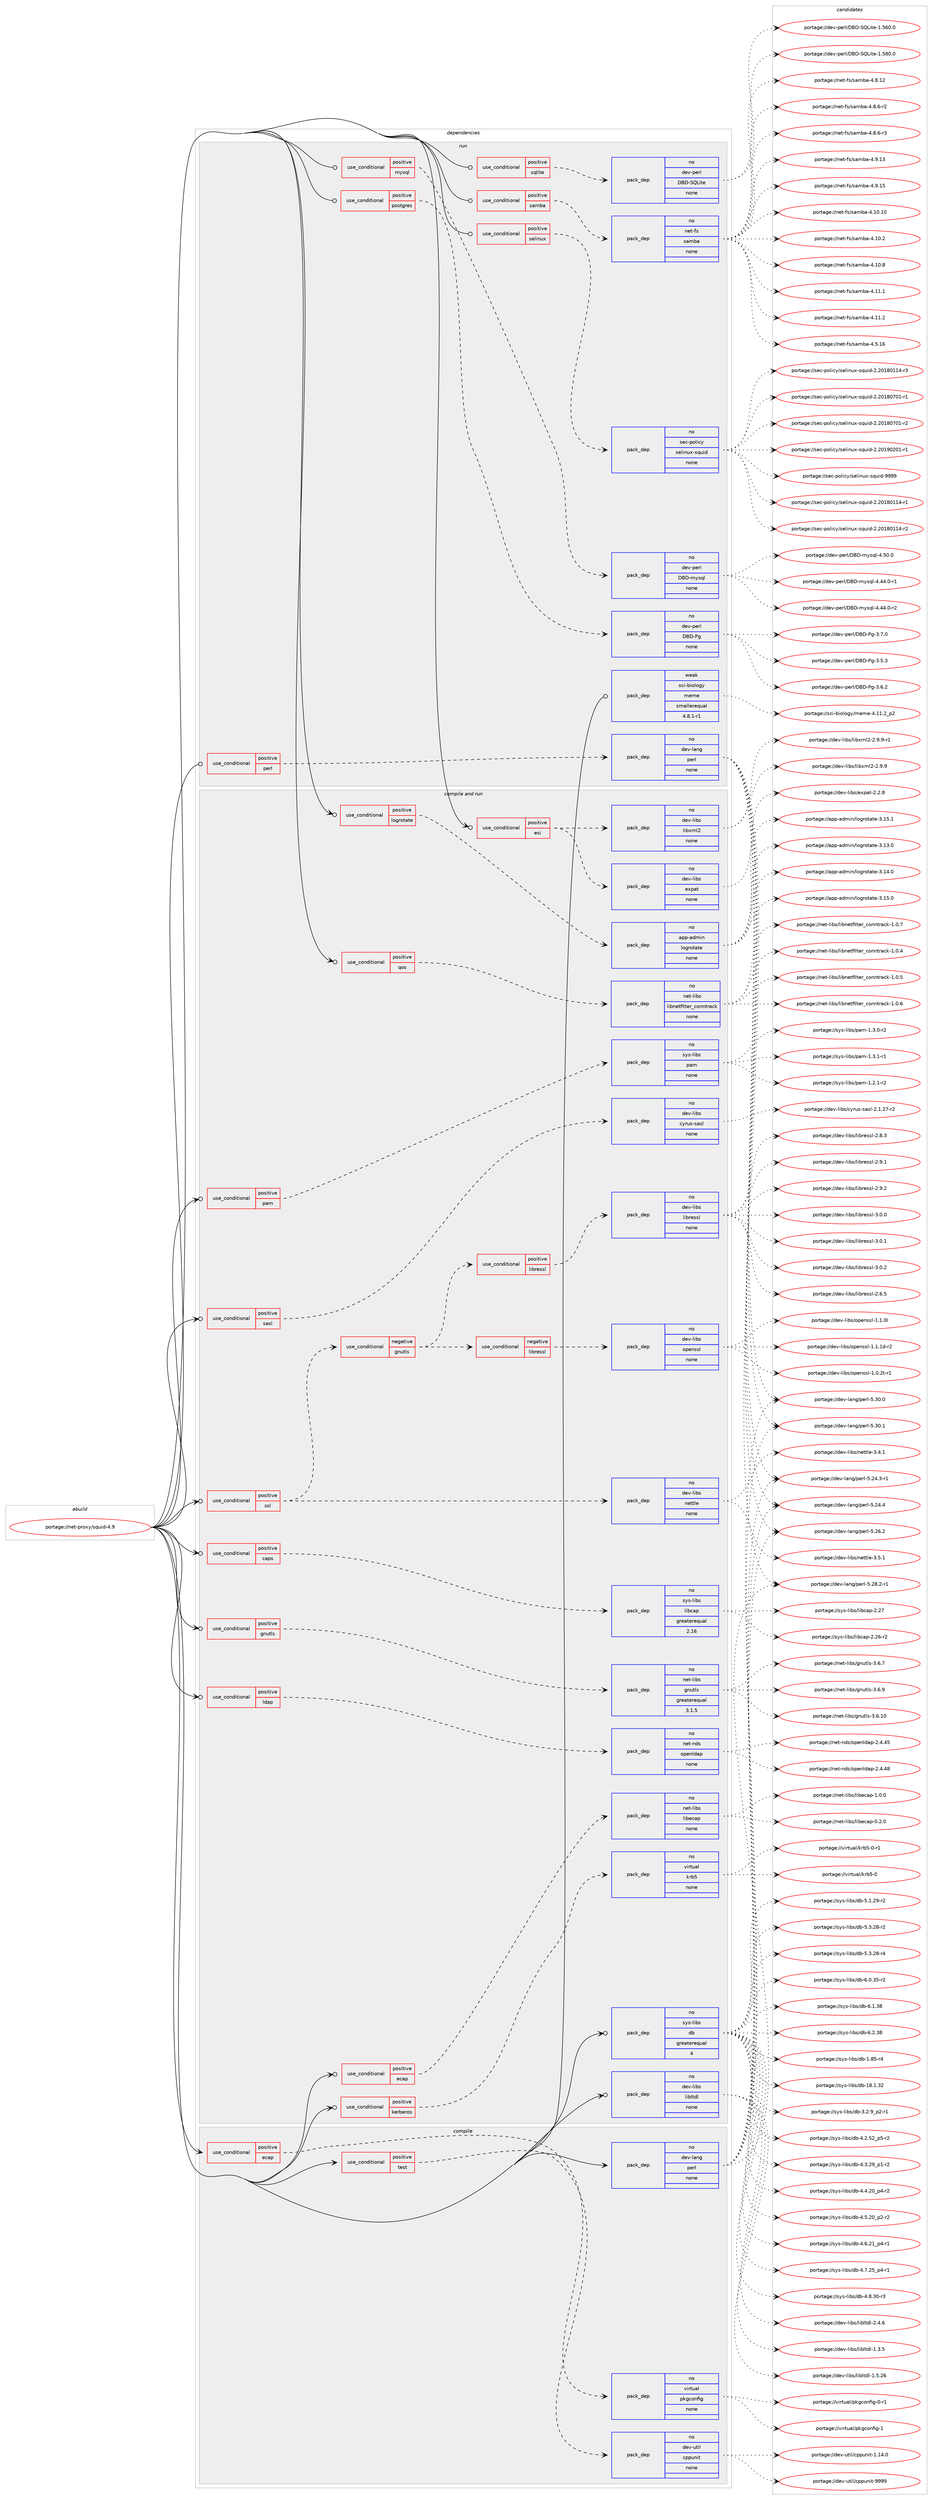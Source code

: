 digraph prolog {

# *************
# Graph options
# *************

newrank=true;
concentrate=true;
compound=true;
graph [rankdir=LR,fontname=Helvetica,fontsize=10,ranksep=1.5];#, ranksep=2.5, nodesep=0.2];
edge  [arrowhead=vee];
node  [fontname=Helvetica,fontsize=10];

# **********
# The ebuild
# **********

subgraph cluster_leftcol {
color=gray;
rank=same;
label=<<i>ebuild</i>>;
id [label="portage://net-proxy/squid-4.9", color=red, width=4, href="../net-proxy/squid-4.9.svg"];
}

# ****************
# The dependencies
# ****************

subgraph cluster_midcol {
color=gray;
label=<<i>dependencies</i>>;
subgraph cluster_compile {
fillcolor="#eeeeee";
style=filled;
label=<<i>compile</i>>;
subgraph cond93851 {
dependency375282 [label=<<TABLE BORDER="0" CELLBORDER="1" CELLSPACING="0" CELLPADDING="4"><TR><TD ROWSPAN="3" CELLPADDING="10">use_conditional</TD></TR><TR><TD>positive</TD></TR><TR><TD>ecap</TD></TR></TABLE>>, shape=none, color=red];
subgraph pack275087 {
dependency375283 [label=<<TABLE BORDER="0" CELLBORDER="1" CELLSPACING="0" CELLPADDING="4" WIDTH="220"><TR><TD ROWSPAN="6" CELLPADDING="30">pack_dep</TD></TR><TR><TD WIDTH="110">no</TD></TR><TR><TD>virtual</TD></TR><TR><TD>pkgconfig</TD></TR><TR><TD>none</TD></TR><TR><TD></TD></TR></TABLE>>, shape=none, color=blue];
}
dependency375282:e -> dependency375283:w [weight=20,style="dashed",arrowhead="vee"];
}
id:e -> dependency375282:w [weight=20,style="solid",arrowhead="vee"];
subgraph cond93852 {
dependency375284 [label=<<TABLE BORDER="0" CELLBORDER="1" CELLSPACING="0" CELLPADDING="4"><TR><TD ROWSPAN="3" CELLPADDING="10">use_conditional</TD></TR><TR><TD>positive</TD></TR><TR><TD>test</TD></TR></TABLE>>, shape=none, color=red];
subgraph pack275088 {
dependency375285 [label=<<TABLE BORDER="0" CELLBORDER="1" CELLSPACING="0" CELLPADDING="4" WIDTH="220"><TR><TD ROWSPAN="6" CELLPADDING="30">pack_dep</TD></TR><TR><TD WIDTH="110">no</TD></TR><TR><TD>dev-util</TD></TR><TR><TD>cppunit</TD></TR><TR><TD>none</TD></TR><TR><TD></TD></TR></TABLE>>, shape=none, color=blue];
}
dependency375284:e -> dependency375285:w [weight=20,style="dashed",arrowhead="vee"];
}
id:e -> dependency375284:w [weight=20,style="solid",arrowhead="vee"];
subgraph pack275089 {
dependency375286 [label=<<TABLE BORDER="0" CELLBORDER="1" CELLSPACING="0" CELLPADDING="4" WIDTH="220"><TR><TD ROWSPAN="6" CELLPADDING="30">pack_dep</TD></TR><TR><TD WIDTH="110">no</TD></TR><TR><TD>dev-lang</TD></TR><TR><TD>perl</TD></TR><TR><TD>none</TD></TR><TR><TD></TD></TR></TABLE>>, shape=none, color=blue];
}
id:e -> dependency375286:w [weight=20,style="solid",arrowhead="vee"];
}
subgraph cluster_compileandrun {
fillcolor="#eeeeee";
style=filled;
label=<<i>compile and run</i>>;
subgraph cond93853 {
dependency375287 [label=<<TABLE BORDER="0" CELLBORDER="1" CELLSPACING="0" CELLPADDING="4"><TR><TD ROWSPAN="3" CELLPADDING="10">use_conditional</TD></TR><TR><TD>positive</TD></TR><TR><TD>caps</TD></TR></TABLE>>, shape=none, color=red];
subgraph pack275090 {
dependency375288 [label=<<TABLE BORDER="0" CELLBORDER="1" CELLSPACING="0" CELLPADDING="4" WIDTH="220"><TR><TD ROWSPAN="6" CELLPADDING="30">pack_dep</TD></TR><TR><TD WIDTH="110">no</TD></TR><TR><TD>sys-libs</TD></TR><TR><TD>libcap</TD></TR><TR><TD>greaterequal</TD></TR><TR><TD>2.16</TD></TR></TABLE>>, shape=none, color=blue];
}
dependency375287:e -> dependency375288:w [weight=20,style="dashed",arrowhead="vee"];
}
id:e -> dependency375287:w [weight=20,style="solid",arrowhead="odotvee"];
subgraph cond93854 {
dependency375289 [label=<<TABLE BORDER="0" CELLBORDER="1" CELLSPACING="0" CELLPADDING="4"><TR><TD ROWSPAN="3" CELLPADDING="10">use_conditional</TD></TR><TR><TD>positive</TD></TR><TR><TD>ecap</TD></TR></TABLE>>, shape=none, color=red];
subgraph pack275091 {
dependency375290 [label=<<TABLE BORDER="0" CELLBORDER="1" CELLSPACING="0" CELLPADDING="4" WIDTH="220"><TR><TD ROWSPAN="6" CELLPADDING="30">pack_dep</TD></TR><TR><TD WIDTH="110">no</TD></TR><TR><TD>net-libs</TD></TR><TR><TD>libecap</TD></TR><TR><TD>none</TD></TR><TR><TD></TD></TR></TABLE>>, shape=none, color=blue];
}
dependency375289:e -> dependency375290:w [weight=20,style="dashed",arrowhead="vee"];
}
id:e -> dependency375289:w [weight=20,style="solid",arrowhead="odotvee"];
subgraph cond93855 {
dependency375291 [label=<<TABLE BORDER="0" CELLBORDER="1" CELLSPACING="0" CELLPADDING="4"><TR><TD ROWSPAN="3" CELLPADDING="10">use_conditional</TD></TR><TR><TD>positive</TD></TR><TR><TD>esi</TD></TR></TABLE>>, shape=none, color=red];
subgraph pack275092 {
dependency375292 [label=<<TABLE BORDER="0" CELLBORDER="1" CELLSPACING="0" CELLPADDING="4" WIDTH="220"><TR><TD ROWSPAN="6" CELLPADDING="30">pack_dep</TD></TR><TR><TD WIDTH="110">no</TD></TR><TR><TD>dev-libs</TD></TR><TR><TD>expat</TD></TR><TR><TD>none</TD></TR><TR><TD></TD></TR></TABLE>>, shape=none, color=blue];
}
dependency375291:e -> dependency375292:w [weight=20,style="dashed",arrowhead="vee"];
subgraph pack275093 {
dependency375293 [label=<<TABLE BORDER="0" CELLBORDER="1" CELLSPACING="0" CELLPADDING="4" WIDTH="220"><TR><TD ROWSPAN="6" CELLPADDING="30">pack_dep</TD></TR><TR><TD WIDTH="110">no</TD></TR><TR><TD>dev-libs</TD></TR><TR><TD>libxml2</TD></TR><TR><TD>none</TD></TR><TR><TD></TD></TR></TABLE>>, shape=none, color=blue];
}
dependency375291:e -> dependency375293:w [weight=20,style="dashed",arrowhead="vee"];
}
id:e -> dependency375291:w [weight=20,style="solid",arrowhead="odotvee"];
subgraph cond93856 {
dependency375294 [label=<<TABLE BORDER="0" CELLBORDER="1" CELLSPACING="0" CELLPADDING="4"><TR><TD ROWSPAN="3" CELLPADDING="10">use_conditional</TD></TR><TR><TD>positive</TD></TR><TR><TD>gnutls</TD></TR></TABLE>>, shape=none, color=red];
subgraph pack275094 {
dependency375295 [label=<<TABLE BORDER="0" CELLBORDER="1" CELLSPACING="0" CELLPADDING="4" WIDTH="220"><TR><TD ROWSPAN="6" CELLPADDING="30">pack_dep</TD></TR><TR><TD WIDTH="110">no</TD></TR><TR><TD>net-libs</TD></TR><TR><TD>gnutls</TD></TR><TR><TD>greaterequal</TD></TR><TR><TD>3.1.5</TD></TR></TABLE>>, shape=none, color=blue];
}
dependency375294:e -> dependency375295:w [weight=20,style="dashed",arrowhead="vee"];
}
id:e -> dependency375294:w [weight=20,style="solid",arrowhead="odotvee"];
subgraph cond93857 {
dependency375296 [label=<<TABLE BORDER="0" CELLBORDER="1" CELLSPACING="0" CELLPADDING="4"><TR><TD ROWSPAN="3" CELLPADDING="10">use_conditional</TD></TR><TR><TD>positive</TD></TR><TR><TD>kerberos</TD></TR></TABLE>>, shape=none, color=red];
subgraph pack275095 {
dependency375297 [label=<<TABLE BORDER="0" CELLBORDER="1" CELLSPACING="0" CELLPADDING="4" WIDTH="220"><TR><TD ROWSPAN="6" CELLPADDING="30">pack_dep</TD></TR><TR><TD WIDTH="110">no</TD></TR><TR><TD>virtual</TD></TR><TR><TD>krb5</TD></TR><TR><TD>none</TD></TR><TR><TD></TD></TR></TABLE>>, shape=none, color=blue];
}
dependency375296:e -> dependency375297:w [weight=20,style="dashed",arrowhead="vee"];
}
id:e -> dependency375296:w [weight=20,style="solid",arrowhead="odotvee"];
subgraph cond93858 {
dependency375298 [label=<<TABLE BORDER="0" CELLBORDER="1" CELLSPACING="0" CELLPADDING="4"><TR><TD ROWSPAN="3" CELLPADDING="10">use_conditional</TD></TR><TR><TD>positive</TD></TR><TR><TD>ldap</TD></TR></TABLE>>, shape=none, color=red];
subgraph pack275096 {
dependency375299 [label=<<TABLE BORDER="0" CELLBORDER="1" CELLSPACING="0" CELLPADDING="4" WIDTH="220"><TR><TD ROWSPAN="6" CELLPADDING="30">pack_dep</TD></TR><TR><TD WIDTH="110">no</TD></TR><TR><TD>net-nds</TD></TR><TR><TD>openldap</TD></TR><TR><TD>none</TD></TR><TR><TD></TD></TR></TABLE>>, shape=none, color=blue];
}
dependency375298:e -> dependency375299:w [weight=20,style="dashed",arrowhead="vee"];
}
id:e -> dependency375298:w [weight=20,style="solid",arrowhead="odotvee"];
subgraph cond93859 {
dependency375300 [label=<<TABLE BORDER="0" CELLBORDER="1" CELLSPACING="0" CELLPADDING="4"><TR><TD ROWSPAN="3" CELLPADDING="10">use_conditional</TD></TR><TR><TD>positive</TD></TR><TR><TD>logrotate</TD></TR></TABLE>>, shape=none, color=red];
subgraph pack275097 {
dependency375301 [label=<<TABLE BORDER="0" CELLBORDER="1" CELLSPACING="0" CELLPADDING="4" WIDTH="220"><TR><TD ROWSPAN="6" CELLPADDING="30">pack_dep</TD></TR><TR><TD WIDTH="110">no</TD></TR><TR><TD>app-admin</TD></TR><TR><TD>logrotate</TD></TR><TR><TD>none</TD></TR><TR><TD></TD></TR></TABLE>>, shape=none, color=blue];
}
dependency375300:e -> dependency375301:w [weight=20,style="dashed",arrowhead="vee"];
}
id:e -> dependency375300:w [weight=20,style="solid",arrowhead="odotvee"];
subgraph cond93860 {
dependency375302 [label=<<TABLE BORDER="0" CELLBORDER="1" CELLSPACING="0" CELLPADDING="4"><TR><TD ROWSPAN="3" CELLPADDING="10">use_conditional</TD></TR><TR><TD>positive</TD></TR><TR><TD>pam</TD></TR></TABLE>>, shape=none, color=red];
subgraph pack275098 {
dependency375303 [label=<<TABLE BORDER="0" CELLBORDER="1" CELLSPACING="0" CELLPADDING="4" WIDTH="220"><TR><TD ROWSPAN="6" CELLPADDING="30">pack_dep</TD></TR><TR><TD WIDTH="110">no</TD></TR><TR><TD>sys-libs</TD></TR><TR><TD>pam</TD></TR><TR><TD>none</TD></TR><TR><TD></TD></TR></TABLE>>, shape=none, color=blue];
}
dependency375302:e -> dependency375303:w [weight=20,style="dashed",arrowhead="vee"];
}
id:e -> dependency375302:w [weight=20,style="solid",arrowhead="odotvee"];
subgraph cond93861 {
dependency375304 [label=<<TABLE BORDER="0" CELLBORDER="1" CELLSPACING="0" CELLPADDING="4"><TR><TD ROWSPAN="3" CELLPADDING="10">use_conditional</TD></TR><TR><TD>positive</TD></TR><TR><TD>qos</TD></TR></TABLE>>, shape=none, color=red];
subgraph pack275099 {
dependency375305 [label=<<TABLE BORDER="0" CELLBORDER="1" CELLSPACING="0" CELLPADDING="4" WIDTH="220"><TR><TD ROWSPAN="6" CELLPADDING="30">pack_dep</TD></TR><TR><TD WIDTH="110">no</TD></TR><TR><TD>net-libs</TD></TR><TR><TD>libnetfilter_conntrack</TD></TR><TR><TD>none</TD></TR><TR><TD></TD></TR></TABLE>>, shape=none, color=blue];
}
dependency375304:e -> dependency375305:w [weight=20,style="dashed",arrowhead="vee"];
}
id:e -> dependency375304:w [weight=20,style="solid",arrowhead="odotvee"];
subgraph cond93862 {
dependency375306 [label=<<TABLE BORDER="0" CELLBORDER="1" CELLSPACING="0" CELLPADDING="4"><TR><TD ROWSPAN="3" CELLPADDING="10">use_conditional</TD></TR><TR><TD>positive</TD></TR><TR><TD>sasl</TD></TR></TABLE>>, shape=none, color=red];
subgraph pack275100 {
dependency375307 [label=<<TABLE BORDER="0" CELLBORDER="1" CELLSPACING="0" CELLPADDING="4" WIDTH="220"><TR><TD ROWSPAN="6" CELLPADDING="30">pack_dep</TD></TR><TR><TD WIDTH="110">no</TD></TR><TR><TD>dev-libs</TD></TR><TR><TD>cyrus-sasl</TD></TR><TR><TD>none</TD></TR><TR><TD></TD></TR></TABLE>>, shape=none, color=blue];
}
dependency375306:e -> dependency375307:w [weight=20,style="dashed",arrowhead="vee"];
}
id:e -> dependency375306:w [weight=20,style="solid",arrowhead="odotvee"];
subgraph cond93863 {
dependency375308 [label=<<TABLE BORDER="0" CELLBORDER="1" CELLSPACING="0" CELLPADDING="4"><TR><TD ROWSPAN="3" CELLPADDING="10">use_conditional</TD></TR><TR><TD>positive</TD></TR><TR><TD>ssl</TD></TR></TABLE>>, shape=none, color=red];
subgraph cond93864 {
dependency375309 [label=<<TABLE BORDER="0" CELLBORDER="1" CELLSPACING="0" CELLPADDING="4"><TR><TD ROWSPAN="3" CELLPADDING="10">use_conditional</TD></TR><TR><TD>negative</TD></TR><TR><TD>gnutls</TD></TR></TABLE>>, shape=none, color=red];
subgraph cond93865 {
dependency375310 [label=<<TABLE BORDER="0" CELLBORDER="1" CELLSPACING="0" CELLPADDING="4"><TR><TD ROWSPAN="3" CELLPADDING="10">use_conditional</TD></TR><TR><TD>positive</TD></TR><TR><TD>libressl</TD></TR></TABLE>>, shape=none, color=red];
subgraph pack275101 {
dependency375311 [label=<<TABLE BORDER="0" CELLBORDER="1" CELLSPACING="0" CELLPADDING="4" WIDTH="220"><TR><TD ROWSPAN="6" CELLPADDING="30">pack_dep</TD></TR><TR><TD WIDTH="110">no</TD></TR><TR><TD>dev-libs</TD></TR><TR><TD>libressl</TD></TR><TR><TD>none</TD></TR><TR><TD></TD></TR></TABLE>>, shape=none, color=blue];
}
dependency375310:e -> dependency375311:w [weight=20,style="dashed",arrowhead="vee"];
}
dependency375309:e -> dependency375310:w [weight=20,style="dashed",arrowhead="vee"];
subgraph cond93866 {
dependency375312 [label=<<TABLE BORDER="0" CELLBORDER="1" CELLSPACING="0" CELLPADDING="4"><TR><TD ROWSPAN="3" CELLPADDING="10">use_conditional</TD></TR><TR><TD>negative</TD></TR><TR><TD>libressl</TD></TR></TABLE>>, shape=none, color=red];
subgraph pack275102 {
dependency375313 [label=<<TABLE BORDER="0" CELLBORDER="1" CELLSPACING="0" CELLPADDING="4" WIDTH="220"><TR><TD ROWSPAN="6" CELLPADDING="30">pack_dep</TD></TR><TR><TD WIDTH="110">no</TD></TR><TR><TD>dev-libs</TD></TR><TR><TD>openssl</TD></TR><TR><TD>none</TD></TR><TR><TD></TD></TR></TABLE>>, shape=none, color=blue];
}
dependency375312:e -> dependency375313:w [weight=20,style="dashed",arrowhead="vee"];
}
dependency375309:e -> dependency375312:w [weight=20,style="dashed",arrowhead="vee"];
}
dependency375308:e -> dependency375309:w [weight=20,style="dashed",arrowhead="vee"];
subgraph pack275103 {
dependency375314 [label=<<TABLE BORDER="0" CELLBORDER="1" CELLSPACING="0" CELLPADDING="4" WIDTH="220"><TR><TD ROWSPAN="6" CELLPADDING="30">pack_dep</TD></TR><TR><TD WIDTH="110">no</TD></TR><TR><TD>dev-libs</TD></TR><TR><TD>nettle</TD></TR><TR><TD>none</TD></TR><TR><TD></TD></TR></TABLE>>, shape=none, color=blue];
}
dependency375308:e -> dependency375314:w [weight=20,style="dashed",arrowhead="vee"];
}
id:e -> dependency375308:w [weight=20,style="solid",arrowhead="odotvee"];
subgraph pack275104 {
dependency375315 [label=<<TABLE BORDER="0" CELLBORDER="1" CELLSPACING="0" CELLPADDING="4" WIDTH="220"><TR><TD ROWSPAN="6" CELLPADDING="30">pack_dep</TD></TR><TR><TD WIDTH="110">no</TD></TR><TR><TD>dev-libs</TD></TR><TR><TD>libltdl</TD></TR><TR><TD>none</TD></TR><TR><TD></TD></TR></TABLE>>, shape=none, color=blue];
}
id:e -> dependency375315:w [weight=20,style="solid",arrowhead="odotvee"];
subgraph pack275105 {
dependency375316 [label=<<TABLE BORDER="0" CELLBORDER="1" CELLSPACING="0" CELLPADDING="4" WIDTH="220"><TR><TD ROWSPAN="6" CELLPADDING="30">pack_dep</TD></TR><TR><TD WIDTH="110">no</TD></TR><TR><TD>sys-libs</TD></TR><TR><TD>db</TD></TR><TR><TD>greaterequal</TD></TR><TR><TD>4</TD></TR></TABLE>>, shape=none, color=blue];
}
id:e -> dependency375316:w [weight=20,style="solid",arrowhead="odotvee"];
}
subgraph cluster_run {
fillcolor="#eeeeee";
style=filled;
label=<<i>run</i>>;
subgraph cond93867 {
dependency375317 [label=<<TABLE BORDER="0" CELLBORDER="1" CELLSPACING="0" CELLPADDING="4"><TR><TD ROWSPAN="3" CELLPADDING="10">use_conditional</TD></TR><TR><TD>positive</TD></TR><TR><TD>mysql</TD></TR></TABLE>>, shape=none, color=red];
subgraph pack275106 {
dependency375318 [label=<<TABLE BORDER="0" CELLBORDER="1" CELLSPACING="0" CELLPADDING="4" WIDTH="220"><TR><TD ROWSPAN="6" CELLPADDING="30">pack_dep</TD></TR><TR><TD WIDTH="110">no</TD></TR><TR><TD>dev-perl</TD></TR><TR><TD>DBD-mysql</TD></TR><TR><TD>none</TD></TR><TR><TD></TD></TR></TABLE>>, shape=none, color=blue];
}
dependency375317:e -> dependency375318:w [weight=20,style="dashed",arrowhead="vee"];
}
id:e -> dependency375317:w [weight=20,style="solid",arrowhead="odot"];
subgraph cond93868 {
dependency375319 [label=<<TABLE BORDER="0" CELLBORDER="1" CELLSPACING="0" CELLPADDING="4"><TR><TD ROWSPAN="3" CELLPADDING="10">use_conditional</TD></TR><TR><TD>positive</TD></TR><TR><TD>perl</TD></TR></TABLE>>, shape=none, color=red];
subgraph pack275107 {
dependency375320 [label=<<TABLE BORDER="0" CELLBORDER="1" CELLSPACING="0" CELLPADDING="4" WIDTH="220"><TR><TD ROWSPAN="6" CELLPADDING="30">pack_dep</TD></TR><TR><TD WIDTH="110">no</TD></TR><TR><TD>dev-lang</TD></TR><TR><TD>perl</TD></TR><TR><TD>none</TD></TR><TR><TD></TD></TR></TABLE>>, shape=none, color=blue];
}
dependency375319:e -> dependency375320:w [weight=20,style="dashed",arrowhead="vee"];
}
id:e -> dependency375319:w [weight=20,style="solid",arrowhead="odot"];
subgraph cond93869 {
dependency375321 [label=<<TABLE BORDER="0" CELLBORDER="1" CELLSPACING="0" CELLPADDING="4"><TR><TD ROWSPAN="3" CELLPADDING="10">use_conditional</TD></TR><TR><TD>positive</TD></TR><TR><TD>postgres</TD></TR></TABLE>>, shape=none, color=red];
subgraph pack275108 {
dependency375322 [label=<<TABLE BORDER="0" CELLBORDER="1" CELLSPACING="0" CELLPADDING="4" WIDTH="220"><TR><TD ROWSPAN="6" CELLPADDING="30">pack_dep</TD></TR><TR><TD WIDTH="110">no</TD></TR><TR><TD>dev-perl</TD></TR><TR><TD>DBD-Pg</TD></TR><TR><TD>none</TD></TR><TR><TD></TD></TR></TABLE>>, shape=none, color=blue];
}
dependency375321:e -> dependency375322:w [weight=20,style="dashed",arrowhead="vee"];
}
id:e -> dependency375321:w [weight=20,style="solid",arrowhead="odot"];
subgraph cond93870 {
dependency375323 [label=<<TABLE BORDER="0" CELLBORDER="1" CELLSPACING="0" CELLPADDING="4"><TR><TD ROWSPAN="3" CELLPADDING="10">use_conditional</TD></TR><TR><TD>positive</TD></TR><TR><TD>samba</TD></TR></TABLE>>, shape=none, color=red];
subgraph pack275109 {
dependency375324 [label=<<TABLE BORDER="0" CELLBORDER="1" CELLSPACING="0" CELLPADDING="4" WIDTH="220"><TR><TD ROWSPAN="6" CELLPADDING="30">pack_dep</TD></TR><TR><TD WIDTH="110">no</TD></TR><TR><TD>net-fs</TD></TR><TR><TD>samba</TD></TR><TR><TD>none</TD></TR><TR><TD></TD></TR></TABLE>>, shape=none, color=blue];
}
dependency375323:e -> dependency375324:w [weight=20,style="dashed",arrowhead="vee"];
}
id:e -> dependency375323:w [weight=20,style="solid",arrowhead="odot"];
subgraph cond93871 {
dependency375325 [label=<<TABLE BORDER="0" CELLBORDER="1" CELLSPACING="0" CELLPADDING="4"><TR><TD ROWSPAN="3" CELLPADDING="10">use_conditional</TD></TR><TR><TD>positive</TD></TR><TR><TD>selinux</TD></TR></TABLE>>, shape=none, color=red];
subgraph pack275110 {
dependency375326 [label=<<TABLE BORDER="0" CELLBORDER="1" CELLSPACING="0" CELLPADDING="4" WIDTH="220"><TR><TD ROWSPAN="6" CELLPADDING="30">pack_dep</TD></TR><TR><TD WIDTH="110">no</TD></TR><TR><TD>sec-policy</TD></TR><TR><TD>selinux-squid</TD></TR><TR><TD>none</TD></TR><TR><TD></TD></TR></TABLE>>, shape=none, color=blue];
}
dependency375325:e -> dependency375326:w [weight=20,style="dashed",arrowhead="vee"];
}
id:e -> dependency375325:w [weight=20,style="solid",arrowhead="odot"];
subgraph cond93872 {
dependency375327 [label=<<TABLE BORDER="0" CELLBORDER="1" CELLSPACING="0" CELLPADDING="4"><TR><TD ROWSPAN="3" CELLPADDING="10">use_conditional</TD></TR><TR><TD>positive</TD></TR><TR><TD>sqlite</TD></TR></TABLE>>, shape=none, color=red];
subgraph pack275111 {
dependency375328 [label=<<TABLE BORDER="0" CELLBORDER="1" CELLSPACING="0" CELLPADDING="4" WIDTH="220"><TR><TD ROWSPAN="6" CELLPADDING="30">pack_dep</TD></TR><TR><TD WIDTH="110">no</TD></TR><TR><TD>dev-perl</TD></TR><TR><TD>DBD-SQLite</TD></TR><TR><TD>none</TD></TR><TR><TD></TD></TR></TABLE>>, shape=none, color=blue];
}
dependency375327:e -> dependency375328:w [weight=20,style="dashed",arrowhead="vee"];
}
id:e -> dependency375327:w [weight=20,style="solid",arrowhead="odot"];
subgraph pack275112 {
dependency375329 [label=<<TABLE BORDER="0" CELLBORDER="1" CELLSPACING="0" CELLPADDING="4" WIDTH="220"><TR><TD ROWSPAN="6" CELLPADDING="30">pack_dep</TD></TR><TR><TD WIDTH="110">weak</TD></TR><TR><TD>sci-biology</TD></TR><TR><TD>meme</TD></TR><TR><TD>smallerequal</TD></TR><TR><TD>4.8.1-r1</TD></TR></TABLE>>, shape=none, color=blue];
}
id:e -> dependency375329:w [weight=20,style="solid",arrowhead="odot"];
}
}

# **************
# The candidates
# **************

subgraph cluster_choices {
rank=same;
color=gray;
label=<<i>candidates</i>>;

subgraph choice275087 {
color=black;
nodesep=1;
choiceportage11810511411611797108471121071039911111010210510345484511449 [label="portage://virtual/pkgconfig-0-r1", color=red, width=4,href="../virtual/pkgconfig-0-r1.svg"];
choiceportage1181051141161179710847112107103991111101021051034549 [label="portage://virtual/pkgconfig-1", color=red, width=4,href="../virtual/pkgconfig-1.svg"];
dependency375283:e -> choiceportage11810511411611797108471121071039911111010210510345484511449:w [style=dotted,weight="100"];
dependency375283:e -> choiceportage1181051141161179710847112107103991111101021051034549:w [style=dotted,weight="100"];
}
subgraph choice275088 {
color=black;
nodesep=1;
choiceportage10010111845117116105108479911211211711010511645494649524648 [label="portage://dev-util/cppunit-1.14.0", color=red, width=4,href="../dev-util/cppunit-1.14.0.svg"];
choiceportage1001011184511711610510847991121121171101051164557575757 [label="portage://dev-util/cppunit-9999", color=red, width=4,href="../dev-util/cppunit-9999.svg"];
dependency375285:e -> choiceportage10010111845117116105108479911211211711010511645494649524648:w [style=dotted,weight="100"];
dependency375285:e -> choiceportage1001011184511711610510847991121121171101051164557575757:w [style=dotted,weight="100"];
}
subgraph choice275089 {
color=black;
nodesep=1;
choiceportage100101118451089711010347112101114108455346505246514511449 [label="portage://dev-lang/perl-5.24.3-r1", color=red, width=4,href="../dev-lang/perl-5.24.3-r1.svg"];
choiceportage10010111845108971101034711210111410845534650524652 [label="portage://dev-lang/perl-5.24.4", color=red, width=4,href="../dev-lang/perl-5.24.4.svg"];
choiceportage10010111845108971101034711210111410845534650544650 [label="portage://dev-lang/perl-5.26.2", color=red, width=4,href="../dev-lang/perl-5.26.2.svg"];
choiceportage100101118451089711010347112101114108455346505646504511449 [label="portage://dev-lang/perl-5.28.2-r1", color=red, width=4,href="../dev-lang/perl-5.28.2-r1.svg"];
choiceportage10010111845108971101034711210111410845534651484648 [label="portage://dev-lang/perl-5.30.0", color=red, width=4,href="../dev-lang/perl-5.30.0.svg"];
choiceportage10010111845108971101034711210111410845534651484649 [label="portage://dev-lang/perl-5.30.1", color=red, width=4,href="../dev-lang/perl-5.30.1.svg"];
dependency375286:e -> choiceportage100101118451089711010347112101114108455346505246514511449:w [style=dotted,weight="100"];
dependency375286:e -> choiceportage10010111845108971101034711210111410845534650524652:w [style=dotted,weight="100"];
dependency375286:e -> choiceportage10010111845108971101034711210111410845534650544650:w [style=dotted,weight="100"];
dependency375286:e -> choiceportage100101118451089711010347112101114108455346505646504511449:w [style=dotted,weight="100"];
dependency375286:e -> choiceportage10010111845108971101034711210111410845534651484648:w [style=dotted,weight="100"];
dependency375286:e -> choiceportage10010111845108971101034711210111410845534651484649:w [style=dotted,weight="100"];
}
subgraph choice275090 {
color=black;
nodesep=1;
choiceportage11512111545108105981154710810598999711245504650544511450 [label="portage://sys-libs/libcap-2.26-r2", color=red, width=4,href="../sys-libs/libcap-2.26-r2.svg"];
choiceportage1151211154510810598115471081059899971124550465055 [label="portage://sys-libs/libcap-2.27", color=red, width=4,href="../sys-libs/libcap-2.27.svg"];
dependency375288:e -> choiceportage11512111545108105981154710810598999711245504650544511450:w [style=dotted,weight="100"];
dependency375288:e -> choiceportage1151211154510810598115471081059899971124550465055:w [style=dotted,weight="100"];
}
subgraph choice275091 {
color=black;
nodesep=1;
choiceportage110101116451081059811547108105981019997112454846504648 [label="portage://net-libs/libecap-0.2.0", color=red, width=4,href="../net-libs/libecap-0.2.0.svg"];
choiceportage110101116451081059811547108105981019997112454946484648 [label="portage://net-libs/libecap-1.0.0", color=red, width=4,href="../net-libs/libecap-1.0.0.svg"];
dependency375290:e -> choiceportage110101116451081059811547108105981019997112454846504648:w [style=dotted,weight="100"];
dependency375290:e -> choiceportage110101116451081059811547108105981019997112454946484648:w [style=dotted,weight="100"];
}
subgraph choice275092 {
color=black;
nodesep=1;
choiceportage10010111845108105981154710112011297116455046504656 [label="portage://dev-libs/expat-2.2.8", color=red, width=4,href="../dev-libs/expat-2.2.8.svg"];
dependency375292:e -> choiceportage10010111845108105981154710112011297116455046504656:w [style=dotted,weight="100"];
}
subgraph choice275093 {
color=black;
nodesep=1;
choiceportage1001011184510810598115471081059812010910850455046574657 [label="portage://dev-libs/libxml2-2.9.9", color=red, width=4,href="../dev-libs/libxml2-2.9.9.svg"];
choiceportage10010111845108105981154710810598120109108504550465746574511449 [label="portage://dev-libs/libxml2-2.9.9-r1", color=red, width=4,href="../dev-libs/libxml2-2.9.9-r1.svg"];
dependency375293:e -> choiceportage1001011184510810598115471081059812010910850455046574657:w [style=dotted,weight="100"];
dependency375293:e -> choiceportage10010111845108105981154710810598120109108504550465746574511449:w [style=dotted,weight="100"];
}
subgraph choice275094 {
color=black;
nodesep=1;
choiceportage11010111645108105981154710311011711610811545514654464948 [label="portage://net-libs/gnutls-3.6.10", color=red, width=4,href="../net-libs/gnutls-3.6.10.svg"];
choiceportage110101116451081059811547103110117116108115455146544655 [label="portage://net-libs/gnutls-3.6.7", color=red, width=4,href="../net-libs/gnutls-3.6.7.svg"];
choiceportage110101116451081059811547103110117116108115455146544657 [label="portage://net-libs/gnutls-3.6.9", color=red, width=4,href="../net-libs/gnutls-3.6.9.svg"];
dependency375295:e -> choiceportage11010111645108105981154710311011711610811545514654464948:w [style=dotted,weight="100"];
dependency375295:e -> choiceportage110101116451081059811547103110117116108115455146544655:w [style=dotted,weight="100"];
dependency375295:e -> choiceportage110101116451081059811547103110117116108115455146544657:w [style=dotted,weight="100"];
}
subgraph choice275095 {
color=black;
nodesep=1;
choiceportage118105114116117971084710711498534548 [label="portage://virtual/krb5-0", color=red, width=4,href="../virtual/krb5-0.svg"];
choiceportage1181051141161179710847107114985345484511449 [label="portage://virtual/krb5-0-r1", color=red, width=4,href="../virtual/krb5-0-r1.svg"];
dependency375297:e -> choiceportage118105114116117971084710711498534548:w [style=dotted,weight="100"];
dependency375297:e -> choiceportage1181051141161179710847107114985345484511449:w [style=dotted,weight="100"];
}
subgraph choice275096 {
color=black;
nodesep=1;
choiceportage11010111645110100115471111121011101081009711245504652465253 [label="portage://net-nds/openldap-2.4.45", color=red, width=4,href="../net-nds/openldap-2.4.45.svg"];
choiceportage11010111645110100115471111121011101081009711245504652465256 [label="portage://net-nds/openldap-2.4.48", color=red, width=4,href="../net-nds/openldap-2.4.48.svg"];
dependency375299:e -> choiceportage11010111645110100115471111121011101081009711245504652465253:w [style=dotted,weight="100"];
dependency375299:e -> choiceportage11010111645110100115471111121011101081009711245504652465256:w [style=dotted,weight="100"];
}
subgraph choice275097 {
color=black;
nodesep=1;
choiceportage971121124597100109105110471081111031141111169711610145514649514648 [label="portage://app-admin/logrotate-3.13.0", color=red, width=4,href="../app-admin/logrotate-3.13.0.svg"];
choiceportage971121124597100109105110471081111031141111169711610145514649524648 [label="portage://app-admin/logrotate-3.14.0", color=red, width=4,href="../app-admin/logrotate-3.14.0.svg"];
choiceportage971121124597100109105110471081111031141111169711610145514649534648 [label="portage://app-admin/logrotate-3.15.0", color=red, width=4,href="../app-admin/logrotate-3.15.0.svg"];
choiceportage971121124597100109105110471081111031141111169711610145514649534649 [label="portage://app-admin/logrotate-3.15.1", color=red, width=4,href="../app-admin/logrotate-3.15.1.svg"];
dependency375301:e -> choiceportage971121124597100109105110471081111031141111169711610145514649514648:w [style=dotted,weight="100"];
dependency375301:e -> choiceportage971121124597100109105110471081111031141111169711610145514649524648:w [style=dotted,weight="100"];
dependency375301:e -> choiceportage971121124597100109105110471081111031141111169711610145514649534648:w [style=dotted,weight="100"];
dependency375301:e -> choiceportage971121124597100109105110471081111031141111169711610145514649534649:w [style=dotted,weight="100"];
}
subgraph choice275098 {
color=black;
nodesep=1;
choiceportage115121115451081059811547112971094549465046494511450 [label="portage://sys-libs/pam-1.2.1-r2", color=red, width=4,href="../sys-libs/pam-1.2.1-r2.svg"];
choiceportage115121115451081059811547112971094549465146484511450 [label="portage://sys-libs/pam-1.3.0-r2", color=red, width=4,href="../sys-libs/pam-1.3.0-r2.svg"];
choiceportage115121115451081059811547112971094549465146494511449 [label="portage://sys-libs/pam-1.3.1-r1", color=red, width=4,href="../sys-libs/pam-1.3.1-r1.svg"];
dependency375303:e -> choiceportage115121115451081059811547112971094549465046494511450:w [style=dotted,weight="100"];
dependency375303:e -> choiceportage115121115451081059811547112971094549465146484511450:w [style=dotted,weight="100"];
dependency375303:e -> choiceportage115121115451081059811547112971094549465146494511449:w [style=dotted,weight="100"];
}
subgraph choice275099 {
color=black;
nodesep=1;
choiceportage1101011164510810598115471081059811010111610210510811610111495991111101101161149799107454946484652 [label="portage://net-libs/libnetfilter_conntrack-1.0.4", color=red, width=4,href="../net-libs/libnetfilter_conntrack-1.0.4.svg"];
choiceportage1101011164510810598115471081059811010111610210510811610111495991111101101161149799107454946484653 [label="portage://net-libs/libnetfilter_conntrack-1.0.5", color=red, width=4,href="../net-libs/libnetfilter_conntrack-1.0.5.svg"];
choiceportage1101011164510810598115471081059811010111610210510811610111495991111101101161149799107454946484654 [label="portage://net-libs/libnetfilter_conntrack-1.0.6", color=red, width=4,href="../net-libs/libnetfilter_conntrack-1.0.6.svg"];
choiceportage1101011164510810598115471081059811010111610210510811610111495991111101101161149799107454946484655 [label="portage://net-libs/libnetfilter_conntrack-1.0.7", color=red, width=4,href="../net-libs/libnetfilter_conntrack-1.0.7.svg"];
dependency375305:e -> choiceportage1101011164510810598115471081059811010111610210510811610111495991111101101161149799107454946484652:w [style=dotted,weight="100"];
dependency375305:e -> choiceportage1101011164510810598115471081059811010111610210510811610111495991111101101161149799107454946484653:w [style=dotted,weight="100"];
dependency375305:e -> choiceportage1101011164510810598115471081059811010111610210510811610111495991111101101161149799107454946484654:w [style=dotted,weight="100"];
dependency375305:e -> choiceportage1101011164510810598115471081059811010111610210510811610111495991111101101161149799107454946484655:w [style=dotted,weight="100"];
}
subgraph choice275100 {
color=black;
nodesep=1;
choiceportage100101118451081059811547991211141171154511597115108455046494650554511450 [label="portage://dev-libs/cyrus-sasl-2.1.27-r2", color=red, width=4,href="../dev-libs/cyrus-sasl-2.1.27-r2.svg"];
dependency375307:e -> choiceportage100101118451081059811547991211141171154511597115108455046494650554511450:w [style=dotted,weight="100"];
}
subgraph choice275101 {
color=black;
nodesep=1;
choiceportage10010111845108105981154710810598114101115115108455046544653 [label="portage://dev-libs/libressl-2.6.5", color=red, width=4,href="../dev-libs/libressl-2.6.5.svg"];
choiceportage10010111845108105981154710810598114101115115108455046564651 [label="portage://dev-libs/libressl-2.8.3", color=red, width=4,href="../dev-libs/libressl-2.8.3.svg"];
choiceportage10010111845108105981154710810598114101115115108455046574649 [label="portage://dev-libs/libressl-2.9.1", color=red, width=4,href="../dev-libs/libressl-2.9.1.svg"];
choiceportage10010111845108105981154710810598114101115115108455046574650 [label="portage://dev-libs/libressl-2.9.2", color=red, width=4,href="../dev-libs/libressl-2.9.2.svg"];
choiceportage10010111845108105981154710810598114101115115108455146484648 [label="portage://dev-libs/libressl-3.0.0", color=red, width=4,href="../dev-libs/libressl-3.0.0.svg"];
choiceportage10010111845108105981154710810598114101115115108455146484649 [label="portage://dev-libs/libressl-3.0.1", color=red, width=4,href="../dev-libs/libressl-3.0.1.svg"];
choiceportage10010111845108105981154710810598114101115115108455146484650 [label="portage://dev-libs/libressl-3.0.2", color=red, width=4,href="../dev-libs/libressl-3.0.2.svg"];
dependency375311:e -> choiceportage10010111845108105981154710810598114101115115108455046544653:w [style=dotted,weight="100"];
dependency375311:e -> choiceportage10010111845108105981154710810598114101115115108455046564651:w [style=dotted,weight="100"];
dependency375311:e -> choiceportage10010111845108105981154710810598114101115115108455046574649:w [style=dotted,weight="100"];
dependency375311:e -> choiceportage10010111845108105981154710810598114101115115108455046574650:w [style=dotted,weight="100"];
dependency375311:e -> choiceportage10010111845108105981154710810598114101115115108455146484648:w [style=dotted,weight="100"];
dependency375311:e -> choiceportage10010111845108105981154710810598114101115115108455146484649:w [style=dotted,weight="100"];
dependency375311:e -> choiceportage10010111845108105981154710810598114101115115108455146484650:w [style=dotted,weight="100"];
}
subgraph choice275102 {
color=black;
nodesep=1;
choiceportage1001011184510810598115471111121011101151151084549464846501164511449 [label="portage://dev-libs/openssl-1.0.2t-r1", color=red, width=4,href="../dev-libs/openssl-1.0.2t-r1.svg"];
choiceportage100101118451081059811547111112101110115115108454946494648108 [label="portage://dev-libs/openssl-1.1.0l", color=red, width=4,href="../dev-libs/openssl-1.1.0l.svg"];
choiceportage1001011184510810598115471111121011101151151084549464946491004511450 [label="portage://dev-libs/openssl-1.1.1d-r2", color=red, width=4,href="../dev-libs/openssl-1.1.1d-r2.svg"];
dependency375313:e -> choiceportage1001011184510810598115471111121011101151151084549464846501164511449:w [style=dotted,weight="100"];
dependency375313:e -> choiceportage100101118451081059811547111112101110115115108454946494648108:w [style=dotted,weight="100"];
dependency375313:e -> choiceportage1001011184510810598115471111121011101151151084549464946491004511450:w [style=dotted,weight="100"];
}
subgraph choice275103 {
color=black;
nodesep=1;
choiceportage100101118451081059811547110101116116108101455146524649 [label="portage://dev-libs/nettle-3.4.1", color=red, width=4,href="../dev-libs/nettle-3.4.1.svg"];
choiceportage100101118451081059811547110101116116108101455146534649 [label="portage://dev-libs/nettle-3.5.1", color=red, width=4,href="../dev-libs/nettle-3.5.1.svg"];
dependency375314:e -> choiceportage100101118451081059811547110101116116108101455146524649:w [style=dotted,weight="100"];
dependency375314:e -> choiceportage100101118451081059811547110101116116108101455146534649:w [style=dotted,weight="100"];
}
subgraph choice275104 {
color=black;
nodesep=1;
choiceportage10010111845108105981154710810598108116100108454946514653 [label="portage://dev-libs/libltdl-1.3.5", color=red, width=4,href="../dev-libs/libltdl-1.3.5.svg"];
choiceportage1001011184510810598115471081059810811610010845494653465054 [label="portage://dev-libs/libltdl-1.5.26", color=red, width=4,href="../dev-libs/libltdl-1.5.26.svg"];
choiceportage10010111845108105981154710810598108116100108455046524654 [label="portage://dev-libs/libltdl-2.4.6", color=red, width=4,href="../dev-libs/libltdl-2.4.6.svg"];
dependency375315:e -> choiceportage10010111845108105981154710810598108116100108454946514653:w [style=dotted,weight="100"];
dependency375315:e -> choiceportage1001011184510810598115471081059810811610010845494653465054:w [style=dotted,weight="100"];
dependency375315:e -> choiceportage10010111845108105981154710810598108116100108455046524654:w [style=dotted,weight="100"];
}
subgraph choice275105 {
color=black;
nodesep=1;
choiceportage1151211154510810598115471009845494656534511452 [label="portage://sys-libs/db-1.85-r4", color=red, width=4,href="../sys-libs/db-1.85-r4.svg"];
choiceportage115121115451081059811547100984549564649465150 [label="portage://sys-libs/db-18.1.32", color=red, width=4,href="../sys-libs/db-18.1.32.svg"];
choiceportage1151211154510810598115471009845514650465795112504511449 [label="portage://sys-libs/db-3.2.9_p2-r1", color=red, width=4,href="../sys-libs/db-3.2.9_p2-r1.svg"];
choiceportage115121115451081059811547100984552465046535095112534511450 [label="portage://sys-libs/db-4.2.52_p5-r2", color=red, width=4,href="../sys-libs/db-4.2.52_p5-r2.svg"];
choiceportage115121115451081059811547100984552465146505795112494511450 [label="portage://sys-libs/db-4.3.29_p1-r2", color=red, width=4,href="../sys-libs/db-4.3.29_p1-r2.svg"];
choiceportage115121115451081059811547100984552465246504895112524511450 [label="portage://sys-libs/db-4.4.20_p4-r2", color=red, width=4,href="../sys-libs/db-4.4.20_p4-r2.svg"];
choiceportage115121115451081059811547100984552465346504895112504511450 [label="portage://sys-libs/db-4.5.20_p2-r2", color=red, width=4,href="../sys-libs/db-4.5.20_p2-r2.svg"];
choiceportage115121115451081059811547100984552465446504995112524511449 [label="portage://sys-libs/db-4.6.21_p4-r1", color=red, width=4,href="../sys-libs/db-4.6.21_p4-r1.svg"];
choiceportage115121115451081059811547100984552465546505395112524511449 [label="portage://sys-libs/db-4.7.25_p4-r1", color=red, width=4,href="../sys-libs/db-4.7.25_p4-r1.svg"];
choiceportage11512111545108105981154710098455246564651484511451 [label="portage://sys-libs/db-4.8.30-r3", color=red, width=4,href="../sys-libs/db-4.8.30-r3.svg"];
choiceportage11512111545108105981154710098455346494650574511450 [label="portage://sys-libs/db-5.1.29-r2", color=red, width=4,href="../sys-libs/db-5.1.29-r2.svg"];
choiceportage11512111545108105981154710098455346514650564511450 [label="portage://sys-libs/db-5.3.28-r2", color=red, width=4,href="../sys-libs/db-5.3.28-r2.svg"];
choiceportage11512111545108105981154710098455346514650564511452 [label="portage://sys-libs/db-5.3.28-r4", color=red, width=4,href="../sys-libs/db-5.3.28-r4.svg"];
choiceportage11512111545108105981154710098455446484651534511450 [label="portage://sys-libs/db-6.0.35-r2", color=red, width=4,href="../sys-libs/db-6.0.35-r2.svg"];
choiceportage1151211154510810598115471009845544649465156 [label="portage://sys-libs/db-6.1.38", color=red, width=4,href="../sys-libs/db-6.1.38.svg"];
choiceportage1151211154510810598115471009845544650465156 [label="portage://sys-libs/db-6.2.38", color=red, width=4,href="../sys-libs/db-6.2.38.svg"];
dependency375316:e -> choiceportage1151211154510810598115471009845494656534511452:w [style=dotted,weight="100"];
dependency375316:e -> choiceportage115121115451081059811547100984549564649465150:w [style=dotted,weight="100"];
dependency375316:e -> choiceportage1151211154510810598115471009845514650465795112504511449:w [style=dotted,weight="100"];
dependency375316:e -> choiceportage115121115451081059811547100984552465046535095112534511450:w [style=dotted,weight="100"];
dependency375316:e -> choiceportage115121115451081059811547100984552465146505795112494511450:w [style=dotted,weight="100"];
dependency375316:e -> choiceportage115121115451081059811547100984552465246504895112524511450:w [style=dotted,weight="100"];
dependency375316:e -> choiceportage115121115451081059811547100984552465346504895112504511450:w [style=dotted,weight="100"];
dependency375316:e -> choiceportage115121115451081059811547100984552465446504995112524511449:w [style=dotted,weight="100"];
dependency375316:e -> choiceportage115121115451081059811547100984552465546505395112524511449:w [style=dotted,weight="100"];
dependency375316:e -> choiceportage11512111545108105981154710098455246564651484511451:w [style=dotted,weight="100"];
dependency375316:e -> choiceportage11512111545108105981154710098455346494650574511450:w [style=dotted,weight="100"];
dependency375316:e -> choiceportage11512111545108105981154710098455346514650564511450:w [style=dotted,weight="100"];
dependency375316:e -> choiceportage11512111545108105981154710098455346514650564511452:w [style=dotted,weight="100"];
dependency375316:e -> choiceportage11512111545108105981154710098455446484651534511450:w [style=dotted,weight="100"];
dependency375316:e -> choiceportage1151211154510810598115471009845544649465156:w [style=dotted,weight="100"];
dependency375316:e -> choiceportage1151211154510810598115471009845544650465156:w [style=dotted,weight="100"];
}
subgraph choice275106 {
color=black;
nodesep=1;
choiceportage100101118451121011141084768666845109121115113108455246525246484511449 [label="portage://dev-perl/DBD-mysql-4.44.0-r1", color=red, width=4,href="../dev-perl/DBD-mysql-4.44.0-r1.svg"];
choiceportage100101118451121011141084768666845109121115113108455246525246484511450 [label="portage://dev-perl/DBD-mysql-4.44.0-r2", color=red, width=4,href="../dev-perl/DBD-mysql-4.44.0-r2.svg"];
choiceportage10010111845112101114108476866684510912111511310845524653484648 [label="portage://dev-perl/DBD-mysql-4.50.0", color=red, width=4,href="../dev-perl/DBD-mysql-4.50.0.svg"];
dependency375318:e -> choiceportage100101118451121011141084768666845109121115113108455246525246484511449:w [style=dotted,weight="100"];
dependency375318:e -> choiceportage100101118451121011141084768666845109121115113108455246525246484511450:w [style=dotted,weight="100"];
dependency375318:e -> choiceportage10010111845112101114108476866684510912111511310845524653484648:w [style=dotted,weight="100"];
}
subgraph choice275107 {
color=black;
nodesep=1;
choiceportage100101118451089711010347112101114108455346505246514511449 [label="portage://dev-lang/perl-5.24.3-r1", color=red, width=4,href="../dev-lang/perl-5.24.3-r1.svg"];
choiceportage10010111845108971101034711210111410845534650524652 [label="portage://dev-lang/perl-5.24.4", color=red, width=4,href="../dev-lang/perl-5.24.4.svg"];
choiceportage10010111845108971101034711210111410845534650544650 [label="portage://dev-lang/perl-5.26.2", color=red, width=4,href="../dev-lang/perl-5.26.2.svg"];
choiceportage100101118451089711010347112101114108455346505646504511449 [label="portage://dev-lang/perl-5.28.2-r1", color=red, width=4,href="../dev-lang/perl-5.28.2-r1.svg"];
choiceportage10010111845108971101034711210111410845534651484648 [label="portage://dev-lang/perl-5.30.0", color=red, width=4,href="../dev-lang/perl-5.30.0.svg"];
choiceportage10010111845108971101034711210111410845534651484649 [label="portage://dev-lang/perl-5.30.1", color=red, width=4,href="../dev-lang/perl-5.30.1.svg"];
dependency375320:e -> choiceportage100101118451089711010347112101114108455346505246514511449:w [style=dotted,weight="100"];
dependency375320:e -> choiceportage10010111845108971101034711210111410845534650524652:w [style=dotted,weight="100"];
dependency375320:e -> choiceportage10010111845108971101034711210111410845534650544650:w [style=dotted,weight="100"];
dependency375320:e -> choiceportage100101118451089711010347112101114108455346505646504511449:w [style=dotted,weight="100"];
dependency375320:e -> choiceportage10010111845108971101034711210111410845534651484648:w [style=dotted,weight="100"];
dependency375320:e -> choiceportage10010111845108971101034711210111410845534651484649:w [style=dotted,weight="100"];
}
subgraph choice275108 {
color=black;
nodesep=1;
choiceportage10010111845112101114108476866684580103455146534651 [label="portage://dev-perl/DBD-Pg-3.5.3", color=red, width=4,href="../dev-perl/DBD-Pg-3.5.3.svg"];
choiceportage10010111845112101114108476866684580103455146544650 [label="portage://dev-perl/DBD-Pg-3.6.2", color=red, width=4,href="../dev-perl/DBD-Pg-3.6.2.svg"];
choiceportage10010111845112101114108476866684580103455146554648 [label="portage://dev-perl/DBD-Pg-3.7.0", color=red, width=4,href="../dev-perl/DBD-Pg-3.7.0.svg"];
dependency375322:e -> choiceportage10010111845112101114108476866684580103455146534651:w [style=dotted,weight="100"];
dependency375322:e -> choiceportage10010111845112101114108476866684580103455146544650:w [style=dotted,weight="100"];
dependency375322:e -> choiceportage10010111845112101114108476866684580103455146554648:w [style=dotted,weight="100"];
}
subgraph choice275109 {
color=black;
nodesep=1;
choiceportage11010111645102115471159710998974552464948464948 [label="portage://net-fs/samba-4.10.10", color=red, width=4,href="../net-fs/samba-4.10.10.svg"];
choiceportage110101116451021154711597109989745524649484650 [label="portage://net-fs/samba-4.10.2", color=red, width=4,href="../net-fs/samba-4.10.2.svg"];
choiceportage110101116451021154711597109989745524649484656 [label="portage://net-fs/samba-4.10.8", color=red, width=4,href="../net-fs/samba-4.10.8.svg"];
choiceportage110101116451021154711597109989745524649494649 [label="portage://net-fs/samba-4.11.1", color=red, width=4,href="../net-fs/samba-4.11.1.svg"];
choiceportage110101116451021154711597109989745524649494650 [label="portage://net-fs/samba-4.11.2", color=red, width=4,href="../net-fs/samba-4.11.2.svg"];
choiceportage110101116451021154711597109989745524653464954 [label="portage://net-fs/samba-4.5.16", color=red, width=4,href="../net-fs/samba-4.5.16.svg"];
choiceportage110101116451021154711597109989745524656464950 [label="portage://net-fs/samba-4.8.12", color=red, width=4,href="../net-fs/samba-4.8.12.svg"];
choiceportage11010111645102115471159710998974552465646544511450 [label="portage://net-fs/samba-4.8.6-r2", color=red, width=4,href="../net-fs/samba-4.8.6-r2.svg"];
choiceportage11010111645102115471159710998974552465646544511451 [label="portage://net-fs/samba-4.8.6-r3", color=red, width=4,href="../net-fs/samba-4.8.6-r3.svg"];
choiceportage110101116451021154711597109989745524657464951 [label="portage://net-fs/samba-4.9.13", color=red, width=4,href="../net-fs/samba-4.9.13.svg"];
choiceportage110101116451021154711597109989745524657464953 [label="portage://net-fs/samba-4.9.15", color=red, width=4,href="../net-fs/samba-4.9.15.svg"];
dependency375324:e -> choiceportage11010111645102115471159710998974552464948464948:w [style=dotted,weight="100"];
dependency375324:e -> choiceportage110101116451021154711597109989745524649484650:w [style=dotted,weight="100"];
dependency375324:e -> choiceportage110101116451021154711597109989745524649484656:w [style=dotted,weight="100"];
dependency375324:e -> choiceportage110101116451021154711597109989745524649494649:w [style=dotted,weight="100"];
dependency375324:e -> choiceportage110101116451021154711597109989745524649494650:w [style=dotted,weight="100"];
dependency375324:e -> choiceportage110101116451021154711597109989745524653464954:w [style=dotted,weight="100"];
dependency375324:e -> choiceportage110101116451021154711597109989745524656464950:w [style=dotted,weight="100"];
dependency375324:e -> choiceportage11010111645102115471159710998974552465646544511450:w [style=dotted,weight="100"];
dependency375324:e -> choiceportage11010111645102115471159710998974552465646544511451:w [style=dotted,weight="100"];
dependency375324:e -> choiceportage110101116451021154711597109989745524657464951:w [style=dotted,weight="100"];
dependency375324:e -> choiceportage110101116451021154711597109989745524657464953:w [style=dotted,weight="100"];
}
subgraph choice275110 {
color=black;
nodesep=1;
choiceportage115101994511211110810599121471151011081051101171204511511311710510045504650484956484949524511449 [label="portage://sec-policy/selinux-squid-2.20180114-r1", color=red, width=4,href="../sec-policy/selinux-squid-2.20180114-r1.svg"];
choiceportage115101994511211110810599121471151011081051101171204511511311710510045504650484956484949524511450 [label="portage://sec-policy/selinux-squid-2.20180114-r2", color=red, width=4,href="../sec-policy/selinux-squid-2.20180114-r2.svg"];
choiceportage115101994511211110810599121471151011081051101171204511511311710510045504650484956484949524511451 [label="portage://sec-policy/selinux-squid-2.20180114-r3", color=red, width=4,href="../sec-policy/selinux-squid-2.20180114-r3.svg"];
choiceportage115101994511211110810599121471151011081051101171204511511311710510045504650484956485548494511449 [label="portage://sec-policy/selinux-squid-2.20180701-r1", color=red, width=4,href="../sec-policy/selinux-squid-2.20180701-r1.svg"];
choiceportage115101994511211110810599121471151011081051101171204511511311710510045504650484956485548494511450 [label="portage://sec-policy/selinux-squid-2.20180701-r2", color=red, width=4,href="../sec-policy/selinux-squid-2.20180701-r2.svg"];
choiceportage115101994511211110810599121471151011081051101171204511511311710510045504650484957485048494511449 [label="portage://sec-policy/selinux-squid-2.20190201-r1", color=red, width=4,href="../sec-policy/selinux-squid-2.20190201-r1.svg"];
choiceportage11510199451121111081059912147115101108105110117120451151131171051004557575757 [label="portage://sec-policy/selinux-squid-9999", color=red, width=4,href="../sec-policy/selinux-squid-9999.svg"];
dependency375326:e -> choiceportage115101994511211110810599121471151011081051101171204511511311710510045504650484956484949524511449:w [style=dotted,weight="100"];
dependency375326:e -> choiceportage115101994511211110810599121471151011081051101171204511511311710510045504650484956484949524511450:w [style=dotted,weight="100"];
dependency375326:e -> choiceportage115101994511211110810599121471151011081051101171204511511311710510045504650484956484949524511451:w [style=dotted,weight="100"];
dependency375326:e -> choiceportage115101994511211110810599121471151011081051101171204511511311710510045504650484956485548494511449:w [style=dotted,weight="100"];
dependency375326:e -> choiceportage115101994511211110810599121471151011081051101171204511511311710510045504650484956485548494511450:w [style=dotted,weight="100"];
dependency375326:e -> choiceportage115101994511211110810599121471151011081051101171204511511311710510045504650484957485048494511449:w [style=dotted,weight="100"];
dependency375326:e -> choiceportage11510199451121111081059912147115101108105110117120451151131171051004557575757:w [style=dotted,weight="100"];
}
subgraph choice275111 {
color=black;
nodesep=1;
choiceportage1001011184511210111410847686668458381761051161014549465354484648 [label="portage://dev-perl/DBD-SQLite-1.560.0", color=red, width=4,href="../dev-perl/DBD-SQLite-1.560.0.svg"];
choiceportage1001011184511210111410847686668458381761051161014549465356484648 [label="portage://dev-perl/DBD-SQLite-1.580.0", color=red, width=4,href="../dev-perl/DBD-SQLite-1.580.0.svg"];
dependency375328:e -> choiceportage1001011184511210111410847686668458381761051161014549465354484648:w [style=dotted,weight="100"];
dependency375328:e -> choiceportage1001011184511210111410847686668458381761051161014549465356484648:w [style=dotted,weight="100"];
}
subgraph choice275112 {
color=black;
nodesep=1;
choiceportage11599105459810511110811110312147109101109101455246494946509511250 [label="portage://sci-biology/meme-4.11.2_p2", color=red, width=4,href="../sci-biology/meme-4.11.2_p2.svg"];
dependency375329:e -> choiceportage11599105459810511110811110312147109101109101455246494946509511250:w [style=dotted,weight="100"];
}
}

}
